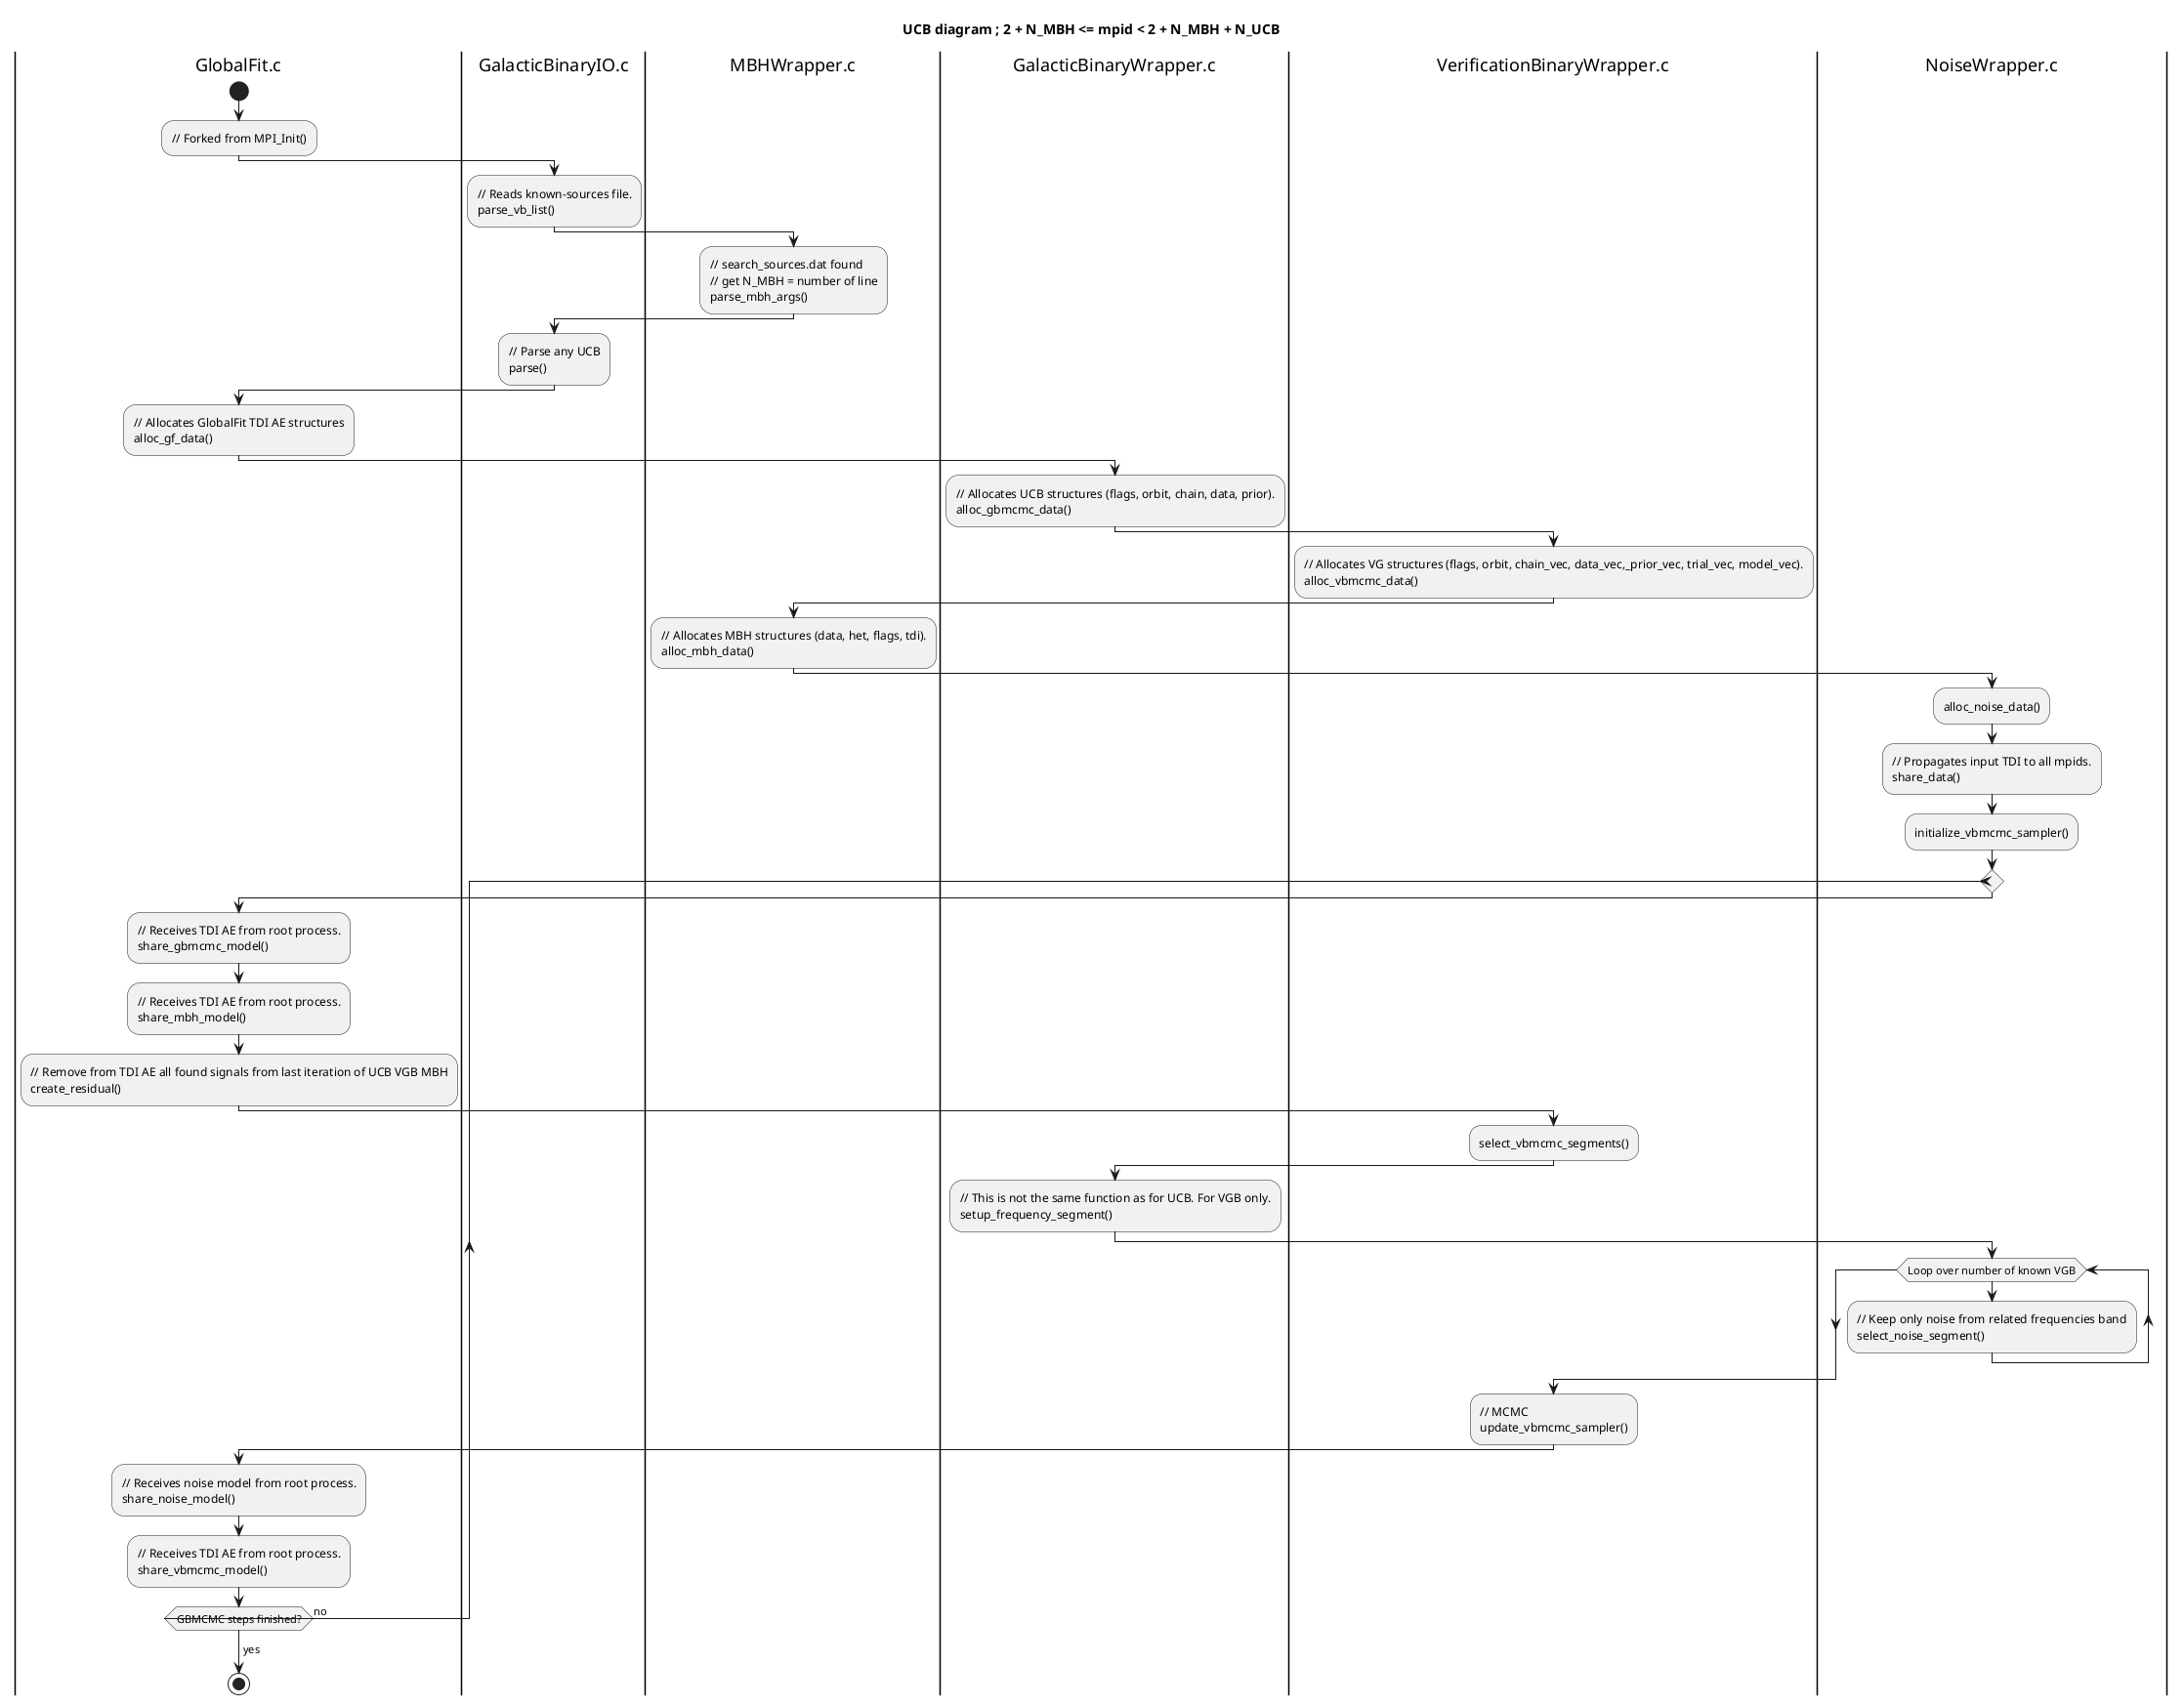 @startuml
title UCB diagram ; 2 + N_MBH <= mpid < 2 + N_MBH + N_UCB

|#white|GlobalFit.c|
start
  :// Forked from MPI_Init();

  |#white|GalacticBinaryIO.c|
  :// Reads known-sources file.
  parse_vb_list();

  |#white|MBHWrapper.c|
  :// search_sources.dat found
  // get N_MBH = number of line
  parse_mbh_args();

  |#white|GalacticBinaryIO.c|
  :// Parse any UCB 
  parse();

  |#white|GlobalFit.c|
  :// Allocates GlobalFit TDI AE structures
  alloc_gf_data();

  |#white|GalacticBinaryWrapper.c|
  :// Allocates UCB structures (flags, orbit, chain, data, prior).
  alloc_gbmcmc_data();

  |#white|VerificationBinaryWrapper.c|
  :// Allocates VG structures (flags, orbit, chain_vec, data_vec,_prior_vec, trial_vec, model_vec).
  alloc_vbmcmc_data();

  |#white|MBHWrapper.c|
  :// Allocates MBH structures (data, het, flags, tdi).
  alloc_mbh_data();

  |#white|NoiseWrapper.c|
  :alloc_noise_data();

  :// Propagates input TDI to all mpids.
  share_data();

  :initialize_vbmcmc_sampler();

  repeat
    |#white|GlobalFit.c|
    :// Receives TDI AE from root process.
    share_gbmcmc_model();

    |#white|GlobalFit.c|
    :// Receives TDI AE from root process.
    share_mbh_model();

    :// Remove from TDI AE all found signals from last iteration of UCB VGB MBH
    create_residual();

    |#white|VerificationBinaryWrapper.c|
    :select_vbmcmc_segments();

    |#white|GalacticBinaryWrapper.c|
    :// This is not the same function as for UCB. For VGB only.
    setup_frequency_segment();

    |#white|NoiseWrapper.c|
    while (Loop over number of known VGB)
      :// Keep only noise from related frequencies band
      select_noise_segment();
    endwhile

    |#white|VerificationBinaryWrapper.c|
    :// MCMC
    update_vbmcmc_sampler();

    |#white|GlobalFit.c|
    :// Receives noise model from root process.
    share_noise_model();

    :// Receives TDI AE from root process.
    share_vbmcmc_model();

  repeat while (GBMCMC steps finished?) is (no)
  ->yes;
stop
@enduml

